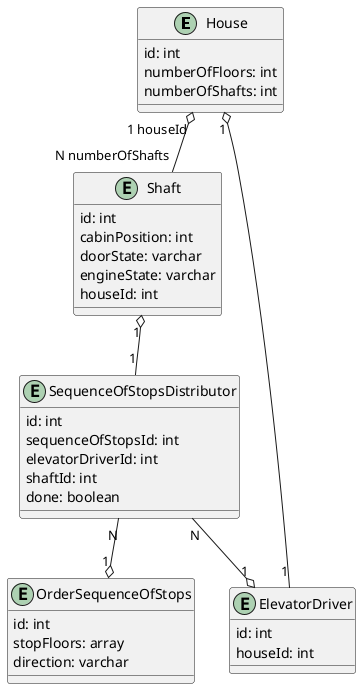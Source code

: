 @startuml

entity House {
id: int
numberOfFloors: int
numberOfShafts: int
}

entity Shaft {
id: int
cabinPosition: int
doorState: varchar
engineState: varchar
houseId: int
}

House "1 houseId" o-- "N numberOfShafts" Shaft

entity OrderSequenceOfStops {
id: int
stopFloors: array
direction: varchar
}

entity ElevatorDriver {
id: int
houseId: int
}

entity SequenceOfStopsDistributor {
id: int
sequenceOfStopsId: int
elevatorDriverId: int
shaftId: int
done: boolean
}

House "1" o-- "1" ElevatorDriver

SequenceOfStopsDistributor "N" --o "1" ElevatorDriver

SequenceOfStopsDistributor "N" --o "1" OrderSequenceOfStops

Shaft "1" o-- "1" SequenceOfStopsDistributor

@enduml